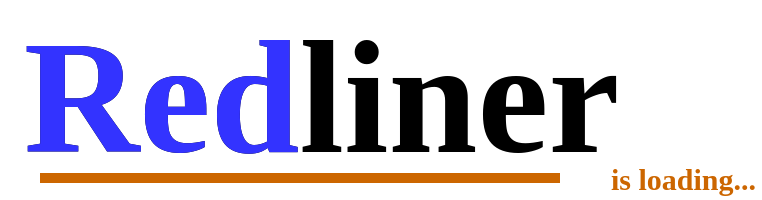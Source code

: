 <mxfile version="27.0.3">
  <diagram name="Page-1" id="MkDuvUE-qkH43eh18S8C">
    <mxGraphModel dx="544" dy="351" grid="1" gridSize="10" guides="1" tooltips="1" connect="1" arrows="1" fold="1" page="1" pageScale="1" pageWidth="400" pageHeight="100" math="0" shadow="0">
      <root>
        <mxCell id="0" />
        <mxCell id="1" parent="0" />
        <mxCell id="L2FVpZfAekpMsSmZwNJy-1" value="Redliner" style="text;html=1;align=left;verticalAlign=middle;whiteSpace=wrap;rounded=0;fontStyle=1;fontSize=80;fontFamily=Georgia;fontColor=#000000;spacingLeft=10;" vertex="1" parent="1">
          <mxGeometry x="5" y="13" width="376" height="70" as="geometry" />
        </mxCell>
        <mxCell id="L2FVpZfAekpMsSmZwNJy-2" value="Red" style="text;html=1;align=left;verticalAlign=middle;whiteSpace=wrap;rounded=0;fontStyle=1;fontSize=80;fontFamily=Georgia;spacingLeft=10;fontColor=#3333FF;" vertex="1" parent="1">
          <mxGeometry x="5" y="13" width="350" height="70" as="geometry" />
        </mxCell>
        <mxCell id="L2FVpZfAekpMsSmZwNJy-3" value="is loading..." style="text;html=1;align=right;verticalAlign=middle;whiteSpace=wrap;rounded=0;fontStyle=1;fontSize=15;fontFamily=Georgia;spacingLeft=2;fontColor=#CC6600;" vertex="1" parent="1">
          <mxGeometry x="285" y="79" width="100" height="20" as="geometry" />
        </mxCell>
        <mxCell id="L2FVpZfAekpMsSmZwNJy-4" value="" style="endArrow=none;html=1;rounded=0;strokeColor=#CC6600;strokeWidth=5;" edge="1" parent="1">
          <mxGeometry width="50" height="50" relative="1" as="geometry">
            <mxPoint x="25" y="89" as="sourcePoint" />
            <mxPoint x="285" y="89" as="targetPoint" />
          </mxGeometry>
        </mxCell>
      </root>
    </mxGraphModel>
  </diagram>
</mxfile>
